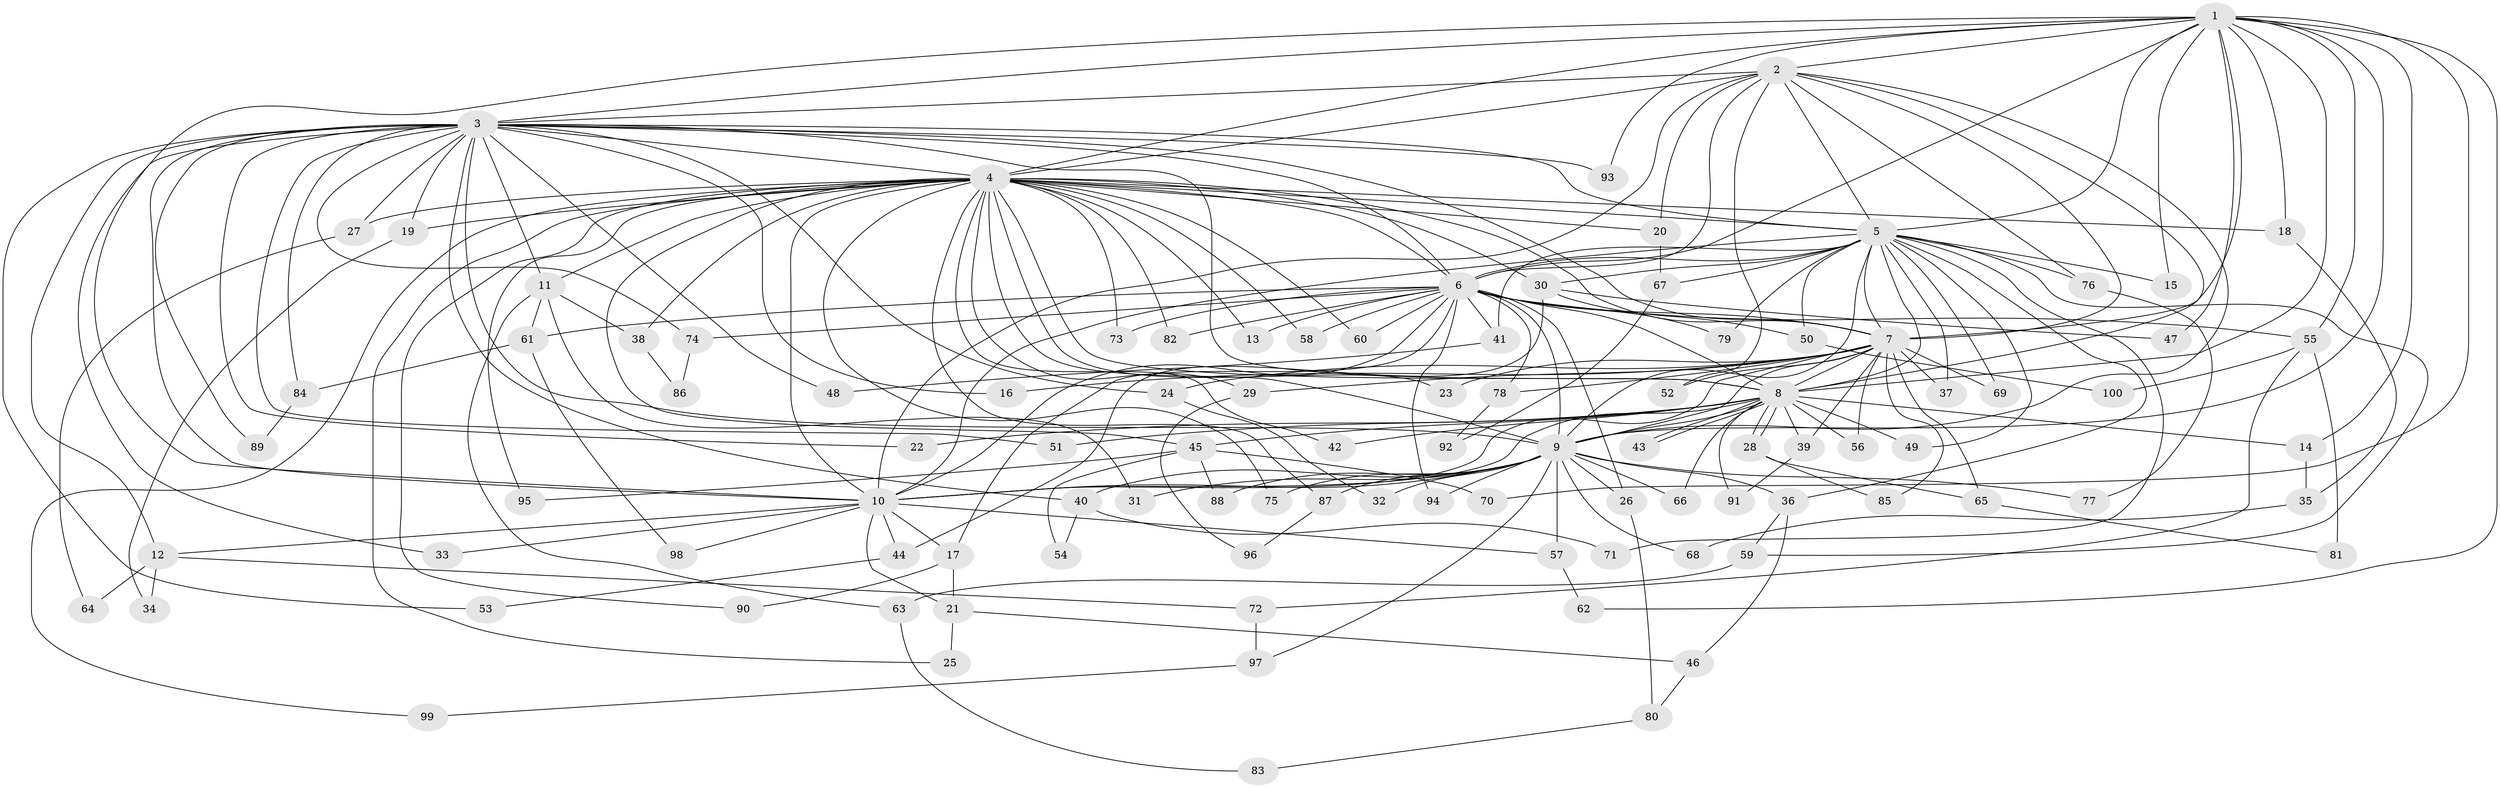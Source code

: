 // Generated by graph-tools (version 1.1) at 2025/38/02/21/25 10:38:53]
// undirected, 100 vertices, 225 edges
graph export_dot {
graph [start="1"]
  node [color=gray90,style=filled];
  1;
  2;
  3;
  4;
  5;
  6;
  7;
  8;
  9;
  10;
  11;
  12;
  13;
  14;
  15;
  16;
  17;
  18;
  19;
  20;
  21;
  22;
  23;
  24;
  25;
  26;
  27;
  28;
  29;
  30;
  31;
  32;
  33;
  34;
  35;
  36;
  37;
  38;
  39;
  40;
  41;
  42;
  43;
  44;
  45;
  46;
  47;
  48;
  49;
  50;
  51;
  52;
  53;
  54;
  55;
  56;
  57;
  58;
  59;
  60;
  61;
  62;
  63;
  64;
  65;
  66;
  67;
  68;
  69;
  70;
  71;
  72;
  73;
  74;
  75;
  76;
  77;
  78;
  79;
  80;
  81;
  82;
  83;
  84;
  85;
  86;
  87;
  88;
  89;
  90;
  91;
  92;
  93;
  94;
  95;
  96;
  97;
  98;
  99;
  100;
  1 -- 2;
  1 -- 3;
  1 -- 4;
  1 -- 5;
  1 -- 6;
  1 -- 7;
  1 -- 8;
  1 -- 9;
  1 -- 10;
  1 -- 14;
  1 -- 15;
  1 -- 18;
  1 -- 47;
  1 -- 55;
  1 -- 62;
  1 -- 70;
  1 -- 93;
  2 -- 3;
  2 -- 4;
  2 -- 5;
  2 -- 6;
  2 -- 7;
  2 -- 8;
  2 -- 9;
  2 -- 10;
  2 -- 20;
  2 -- 52;
  2 -- 76;
  3 -- 4;
  3 -- 5;
  3 -- 6;
  3 -- 7;
  3 -- 8;
  3 -- 9;
  3 -- 10;
  3 -- 11;
  3 -- 12;
  3 -- 16;
  3 -- 19;
  3 -- 22;
  3 -- 24;
  3 -- 27;
  3 -- 33;
  3 -- 40;
  3 -- 48;
  3 -- 51;
  3 -- 53;
  3 -- 74;
  3 -- 84;
  3 -- 89;
  3 -- 93;
  4 -- 5;
  4 -- 6;
  4 -- 7;
  4 -- 8;
  4 -- 9;
  4 -- 10;
  4 -- 11;
  4 -- 13;
  4 -- 18;
  4 -- 19;
  4 -- 20;
  4 -- 23;
  4 -- 25;
  4 -- 27;
  4 -- 29;
  4 -- 30;
  4 -- 38;
  4 -- 42;
  4 -- 45;
  4 -- 58;
  4 -- 60;
  4 -- 73;
  4 -- 75;
  4 -- 82;
  4 -- 87;
  4 -- 90;
  4 -- 95;
  4 -- 99;
  5 -- 6;
  5 -- 7;
  5 -- 8;
  5 -- 9;
  5 -- 10;
  5 -- 15;
  5 -- 30;
  5 -- 36;
  5 -- 37;
  5 -- 41;
  5 -- 49;
  5 -- 50;
  5 -- 59;
  5 -- 67;
  5 -- 69;
  5 -- 71;
  5 -- 76;
  5 -- 79;
  6 -- 7;
  6 -- 8;
  6 -- 9;
  6 -- 10;
  6 -- 13;
  6 -- 17;
  6 -- 26;
  6 -- 41;
  6 -- 55;
  6 -- 58;
  6 -- 60;
  6 -- 61;
  6 -- 73;
  6 -- 74;
  6 -- 78;
  6 -- 79;
  6 -- 82;
  6 -- 94;
  7 -- 8;
  7 -- 9;
  7 -- 10;
  7 -- 16;
  7 -- 23;
  7 -- 24;
  7 -- 29;
  7 -- 37;
  7 -- 39;
  7 -- 52;
  7 -- 56;
  7 -- 65;
  7 -- 69;
  7 -- 78;
  7 -- 85;
  8 -- 9;
  8 -- 10;
  8 -- 14;
  8 -- 22;
  8 -- 28;
  8 -- 28;
  8 -- 39;
  8 -- 42;
  8 -- 43;
  8 -- 43;
  8 -- 45;
  8 -- 49;
  8 -- 51;
  8 -- 56;
  8 -- 66;
  8 -- 91;
  9 -- 10;
  9 -- 26;
  9 -- 31;
  9 -- 32;
  9 -- 36;
  9 -- 40;
  9 -- 57;
  9 -- 66;
  9 -- 68;
  9 -- 75;
  9 -- 77;
  9 -- 87;
  9 -- 88;
  9 -- 94;
  9 -- 97;
  10 -- 12;
  10 -- 17;
  10 -- 21;
  10 -- 33;
  10 -- 44;
  10 -- 57;
  10 -- 98;
  11 -- 31;
  11 -- 38;
  11 -- 61;
  11 -- 63;
  12 -- 34;
  12 -- 64;
  12 -- 72;
  14 -- 35;
  17 -- 21;
  17 -- 90;
  18 -- 35;
  19 -- 34;
  20 -- 67;
  21 -- 25;
  21 -- 46;
  24 -- 32;
  26 -- 80;
  27 -- 64;
  28 -- 65;
  28 -- 85;
  29 -- 96;
  30 -- 44;
  30 -- 47;
  30 -- 50;
  35 -- 68;
  36 -- 46;
  36 -- 59;
  38 -- 86;
  39 -- 91;
  40 -- 54;
  40 -- 71;
  41 -- 48;
  44 -- 53;
  45 -- 54;
  45 -- 70;
  45 -- 88;
  45 -- 95;
  46 -- 80;
  50 -- 100;
  55 -- 72;
  55 -- 81;
  55 -- 100;
  57 -- 62;
  59 -- 63;
  61 -- 84;
  61 -- 98;
  63 -- 83;
  65 -- 81;
  67 -- 92;
  72 -- 97;
  74 -- 86;
  76 -- 77;
  78 -- 92;
  80 -- 83;
  84 -- 89;
  87 -- 96;
  97 -- 99;
}
